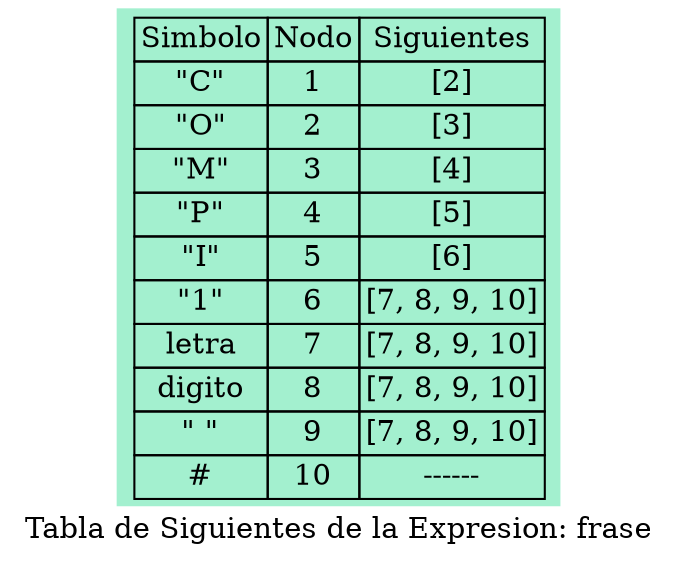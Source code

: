digraph T_Siguientes{
  node [shape=plaintext]
  mytable [style=filled fillcolor="#A3F0CF" 
    label=<<table border="0" cellborder="1"  cellspacing="0">
    <tr><td>Simbolo</td><td>Nodo</td><td>Siguientes</td></tr><tr><td>"C"</td><td>1</td><td>[2]</td></tr>
<tr><td>"O"</td><td>2</td><td>[3]</td></tr>
<tr><td>"M"</td><td>3</td><td>[4]</td></tr>
<tr><td>"P"</td><td>4</td><td>[5]</td></tr>
<tr><td>"I"</td><td>5</td><td>[6]</td></tr>
<tr><td>"1"</td><td>6</td><td>[7, 8, 9, 10]</td></tr>
<tr><td>letra</td><td>7</td><td>[7, 8, 9, 10]</td></tr>
<tr><td>digito</td><td>8</td><td>[7, 8, 9, 10]</td></tr>
<tr><td>" "</td><td>9</td><td>[7, 8, 9, 10]</td></tr>
<tr><td>#</td><td>10</td><td>------</td></tr>
  </table>>];
label="Tabla de Siguientes de la Expresion: frase";}
